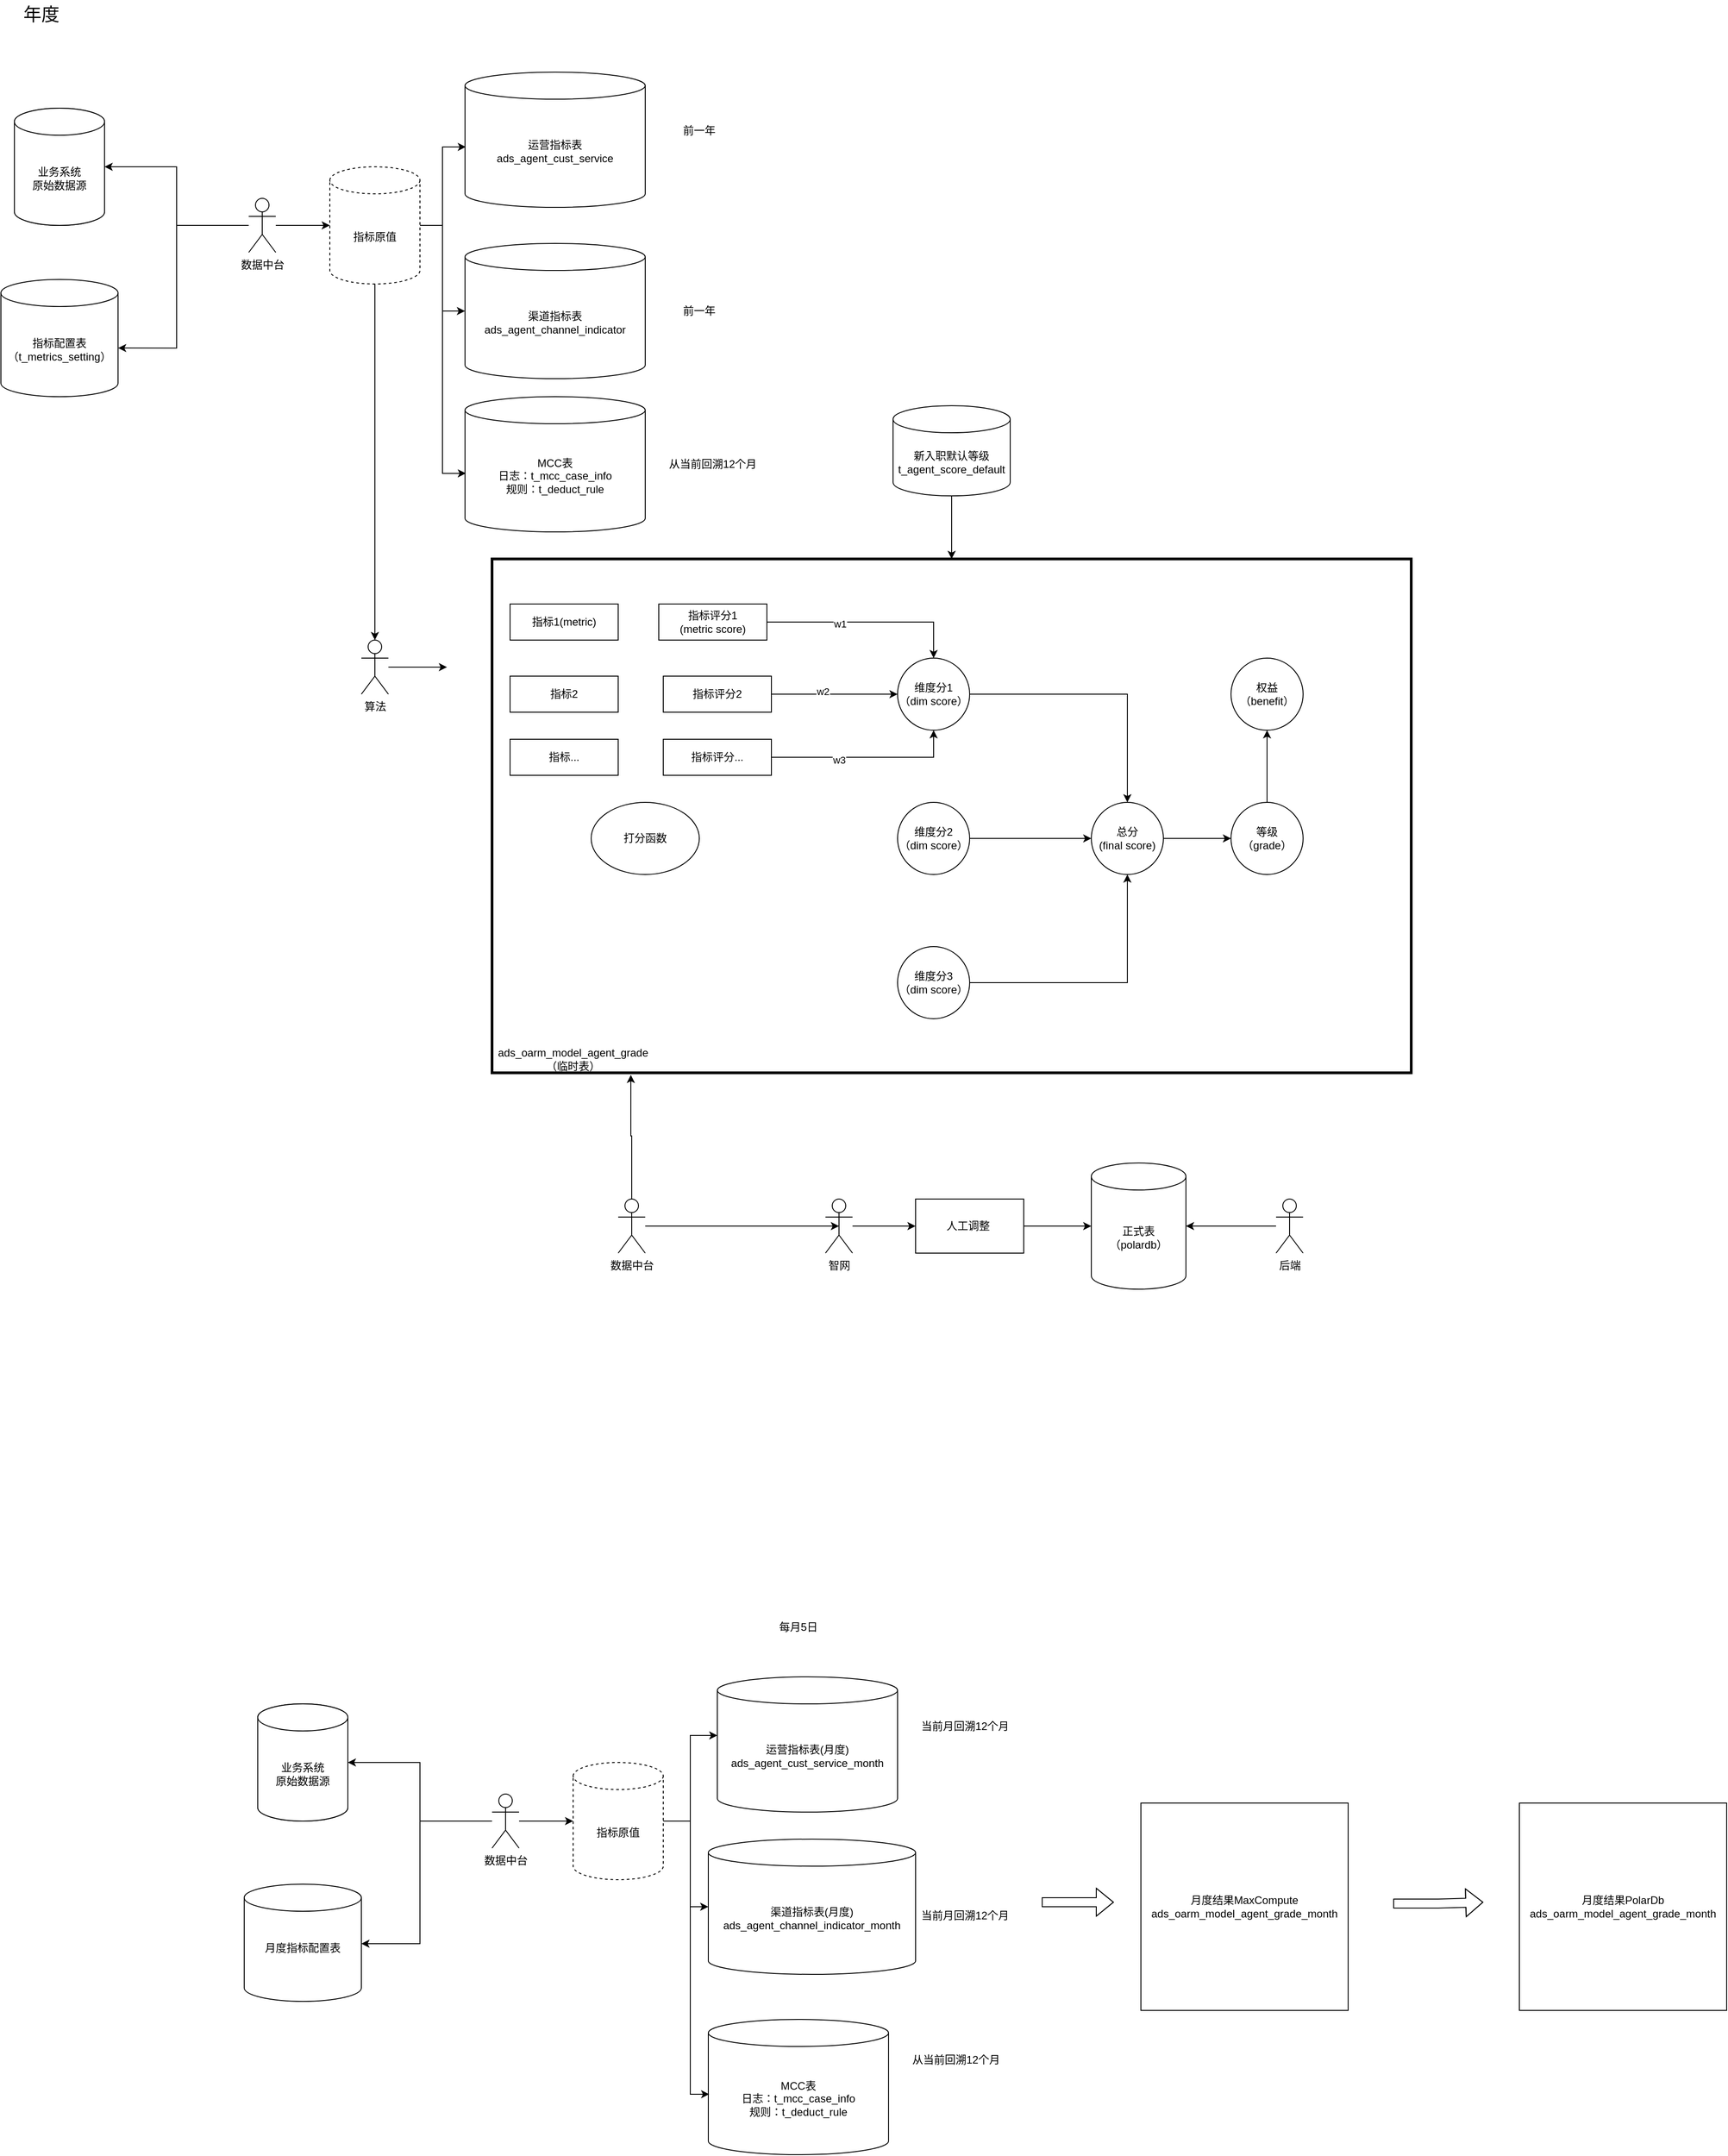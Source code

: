 <mxfile version="24.1.0" type="github">
  <diagram name="Page-1" id="7adLxPBNDACRK67hd0sj">
    <mxGraphModel dx="1194" dy="756" grid="1" gridSize="10" guides="1" tooltips="1" connect="1" arrows="1" fold="1" page="1" pageScale="1" pageWidth="850" pageHeight="1100" math="0" shadow="0">
      <root>
        <mxCell id="0" />
        <mxCell id="1" parent="0" />
        <mxCell id="HvlShVi-bSNx_eHB84_e-1" value="&lt;font style=&quot;font-size: 20px;&quot;&gt;年度&lt;/font&gt;" style="text;html=1;align=center;verticalAlign=middle;whiteSpace=wrap;rounded=0;" vertex="1" parent="1">
          <mxGeometry x="40" y="60" width="60" height="30" as="geometry" />
        </mxCell>
        <mxCell id="HvlShVi-bSNx_eHB84_e-2" value="业务系统&lt;div&gt;原始数据源&lt;/div&gt;" style="shape=cylinder3;whiteSpace=wrap;html=1;boundedLbl=1;backgroundOutline=1;size=15;" vertex="1" parent="1">
          <mxGeometry x="40" y="180" width="100" height="130" as="geometry" />
        </mxCell>
        <mxCell id="HvlShVi-bSNx_eHB84_e-13" style="edgeStyle=orthogonalEdgeStyle;rounded=0;orthogonalLoop=1;jettySize=auto;html=1;" edge="1" parent="1" source="HvlShVi-bSNx_eHB84_e-3" target="HvlShVi-bSNx_eHB84_e-11">
          <mxGeometry relative="1" as="geometry" />
        </mxCell>
        <mxCell id="HvlShVi-bSNx_eHB84_e-3" value="数据中台" style="shape=umlActor;verticalLabelPosition=bottom;verticalAlign=top;html=1;outlineConnect=0;" vertex="1" parent="1">
          <mxGeometry x="300" y="280" width="30" height="60" as="geometry" />
        </mxCell>
        <mxCell id="HvlShVi-bSNx_eHB84_e-7" value="指标配置表&lt;div&gt;（t_metrics_setting）&lt;/div&gt;" style="shape=cylinder3;whiteSpace=wrap;html=1;boundedLbl=1;backgroundOutline=1;size=15;" vertex="1" parent="1">
          <mxGeometry x="25" y="370" width="130" height="130" as="geometry" />
        </mxCell>
        <mxCell id="HvlShVi-bSNx_eHB84_e-9" style="edgeStyle=orthogonalEdgeStyle;rounded=0;orthogonalLoop=1;jettySize=auto;html=1;entryX=1;entryY=0.585;entryDx=0;entryDy=0;entryPerimeter=0;" edge="1" parent="1" source="HvlShVi-bSNx_eHB84_e-3" target="HvlShVi-bSNx_eHB84_e-7">
          <mxGeometry relative="1" as="geometry">
            <Array as="points">
              <mxPoint x="220" y="310" />
              <mxPoint x="220" y="446" />
            </Array>
          </mxGeometry>
        </mxCell>
        <mxCell id="HvlShVi-bSNx_eHB84_e-10" style="edgeStyle=orthogonalEdgeStyle;rounded=0;orthogonalLoop=1;jettySize=auto;html=1;entryX=1;entryY=0.5;entryDx=0;entryDy=0;entryPerimeter=0;" edge="1" parent="1" source="HvlShVi-bSNx_eHB84_e-3" target="HvlShVi-bSNx_eHB84_e-2">
          <mxGeometry relative="1" as="geometry" />
        </mxCell>
        <mxCell id="HvlShVi-bSNx_eHB84_e-19" style="edgeStyle=orthogonalEdgeStyle;rounded=0;orthogonalLoop=1;jettySize=auto;html=1;" edge="1" parent="1" source="HvlShVi-bSNx_eHB84_e-11" target="HvlShVi-bSNx_eHB84_e-16">
          <mxGeometry relative="1" as="geometry" />
        </mxCell>
        <mxCell id="HvlShVi-bSNx_eHB84_e-11" value="指标原值" style="shape=cylinder3;whiteSpace=wrap;html=1;boundedLbl=1;backgroundOutline=1;size=15;dashed=1;" vertex="1" parent="1">
          <mxGeometry x="390" y="245" width="100" height="130" as="geometry" />
        </mxCell>
        <mxCell id="HvlShVi-bSNx_eHB84_e-14" value="业务系统&lt;div&gt;原始数据源&lt;/div&gt;" style="shape=cylinder3;whiteSpace=wrap;html=1;boundedLbl=1;backgroundOutline=1;size=15;" vertex="1" parent="1">
          <mxGeometry x="40" y="180" width="100" height="130" as="geometry" />
        </mxCell>
        <mxCell id="HvlShVi-bSNx_eHB84_e-15" value="运营指标表&lt;div&gt;ads_agent_cust_service&lt;br&gt;&lt;/div&gt;" style="shape=cylinder3;whiteSpace=wrap;html=1;boundedLbl=1;backgroundOutline=1;size=15;" vertex="1" parent="1">
          <mxGeometry x="540" y="140" width="200" height="150" as="geometry" />
        </mxCell>
        <mxCell id="HvlShVi-bSNx_eHB84_e-16" value="渠道指标表&lt;div&gt;ads_agent_channel_indicator&lt;br&gt;&lt;/div&gt;" style="shape=cylinder3;whiteSpace=wrap;html=1;boundedLbl=1;backgroundOutline=1;size=15;" vertex="1" parent="1">
          <mxGeometry x="540" y="330" width="200" height="150" as="geometry" />
        </mxCell>
        <mxCell id="HvlShVi-bSNx_eHB84_e-17" value="MCC表&lt;div&gt;日志：t_mcc_case_info&lt;/div&gt;&lt;div&gt;规则：t_deduct_rule&lt;/div&gt;" style="shape=cylinder3;whiteSpace=wrap;html=1;boundedLbl=1;backgroundOutline=1;size=15;" vertex="1" parent="1">
          <mxGeometry x="540" y="500" width="200" height="150" as="geometry" />
        </mxCell>
        <mxCell id="HvlShVi-bSNx_eHB84_e-18" style="edgeStyle=orthogonalEdgeStyle;rounded=0;orthogonalLoop=1;jettySize=auto;html=1;entryX=0.005;entryY=0.553;entryDx=0;entryDy=0;entryPerimeter=0;" edge="1" parent="1" source="HvlShVi-bSNx_eHB84_e-11" target="HvlShVi-bSNx_eHB84_e-15">
          <mxGeometry relative="1" as="geometry" />
        </mxCell>
        <mxCell id="HvlShVi-bSNx_eHB84_e-20" style="edgeStyle=orthogonalEdgeStyle;rounded=0;orthogonalLoop=1;jettySize=auto;html=1;entryX=0.005;entryY=0.567;entryDx=0;entryDy=0;entryPerimeter=0;" edge="1" parent="1" source="HvlShVi-bSNx_eHB84_e-11" target="HvlShVi-bSNx_eHB84_e-17">
          <mxGeometry relative="1" as="geometry" />
        </mxCell>
        <mxCell id="HvlShVi-bSNx_eHB84_e-23" value="从当前回溯12个月" style="text;html=1;align=center;verticalAlign=middle;whiteSpace=wrap;rounded=0;" vertex="1" parent="1">
          <mxGeometry x="750" y="560" width="130" height="30" as="geometry" />
        </mxCell>
        <mxCell id="HvlShVi-bSNx_eHB84_e-29" style="edgeStyle=orthogonalEdgeStyle;rounded=0;orthogonalLoop=1;jettySize=auto;html=1;" edge="1" parent="1" source="HvlShVi-bSNx_eHB84_e-24">
          <mxGeometry relative="1" as="geometry">
            <mxPoint x="520" y="800" as="targetPoint" />
          </mxGeometry>
        </mxCell>
        <mxCell id="HvlShVi-bSNx_eHB84_e-24" value="算法" style="shape=umlActor;verticalLabelPosition=bottom;verticalAlign=top;html=1;outlineConnect=0;" vertex="1" parent="1">
          <mxGeometry x="425" y="770" width="30" height="60" as="geometry" />
        </mxCell>
        <mxCell id="HvlShVi-bSNx_eHB84_e-25" style="edgeStyle=orthogonalEdgeStyle;rounded=0;orthogonalLoop=1;jettySize=auto;html=1;entryX=0.5;entryY=0;entryDx=0;entryDy=0;entryPerimeter=0;" edge="1" parent="1" source="HvlShVi-bSNx_eHB84_e-11" target="HvlShVi-bSNx_eHB84_e-24">
          <mxGeometry relative="1" as="geometry" />
        </mxCell>
        <mxCell id="HvlShVi-bSNx_eHB84_e-26" value="指标1(metric)" style="rounded=0;whiteSpace=wrap;html=1;" vertex="1" parent="1">
          <mxGeometry x="590" y="730" width="120" height="40" as="geometry" />
        </mxCell>
        <mxCell id="HvlShVi-bSNx_eHB84_e-27" value="指标2" style="rounded=0;whiteSpace=wrap;html=1;" vertex="1" parent="1">
          <mxGeometry x="590" y="810" width="120" height="40" as="geometry" />
        </mxCell>
        <mxCell id="HvlShVi-bSNx_eHB84_e-28" value="指标..." style="rounded=0;whiteSpace=wrap;html=1;" vertex="1" parent="1">
          <mxGeometry x="590" y="880" width="120" height="40" as="geometry" />
        </mxCell>
        <mxCell id="HvlShVi-bSNx_eHB84_e-34" style="edgeStyle=orthogonalEdgeStyle;rounded=0;orthogonalLoop=1;jettySize=auto;html=1;" edge="1" parent="1" source="HvlShVi-bSNx_eHB84_e-30" target="HvlShVi-bSNx_eHB84_e-33">
          <mxGeometry relative="1" as="geometry" />
        </mxCell>
        <mxCell id="HvlShVi-bSNx_eHB84_e-37" value="w1" style="edgeLabel;html=1;align=center;verticalAlign=middle;resizable=0;points=[];" vertex="1" connectable="0" parent="HvlShVi-bSNx_eHB84_e-34">
          <mxGeometry x="-0.28" y="-1" relative="1" as="geometry">
            <mxPoint y="1" as="offset" />
          </mxGeometry>
        </mxCell>
        <mxCell id="HvlShVi-bSNx_eHB84_e-30" value="指标评分1&lt;div&gt;(metric score)&lt;span style=&quot;color: rgba(0, 0, 0, 0); font-family: monospace; font-size: 0px; text-align: start; text-wrap: nowrap;&quot;&gt;%3CmxGraphModel%3E%3Croot%3E%3CmxCell%20id%3D%220%22%2F%3E%3CmxCell%20id%3D%221%22%20parent%3D%220%22%2F%3E%3CmxCell%20id%3D%222%22%20value%3D%22%E6%8C%87%E6%A0%871%22%20style%3D%22rounded%3D0%3BwhiteSpace%3Dwrap%3Bhtml%3D1%3B%22%20vertex%3D%221%22%20parent%3D%221%22%3E%3CmxGeometry%20x%3D%22590%22%20y%3D%22730%22%20width%3D%22120%22%20height%3D%2240%22%20as%3D%22geometry%22%2F%3E%3C%2FmxCell%3E%3C%2Froot%3E%3C%2FmxGraphModel%3E&lt;/span&gt;&lt;/div&gt;" style="rounded=0;whiteSpace=wrap;html=1;" vertex="1" parent="1">
          <mxGeometry x="755" y="730" width="120" height="40" as="geometry" />
        </mxCell>
        <mxCell id="HvlShVi-bSNx_eHB84_e-35" style="edgeStyle=orthogonalEdgeStyle;rounded=0;orthogonalLoop=1;jettySize=auto;html=1;" edge="1" parent="1" source="HvlShVi-bSNx_eHB84_e-31" target="HvlShVi-bSNx_eHB84_e-33">
          <mxGeometry relative="1" as="geometry" />
        </mxCell>
        <mxCell id="HvlShVi-bSNx_eHB84_e-38" value="w2" style="edgeLabel;html=1;align=center;verticalAlign=middle;resizable=0;points=[];" vertex="1" connectable="0" parent="HvlShVi-bSNx_eHB84_e-35">
          <mxGeometry x="-0.186" y="4" relative="1" as="geometry">
            <mxPoint y="1" as="offset" />
          </mxGeometry>
        </mxCell>
        <mxCell id="HvlShVi-bSNx_eHB84_e-31" value="指标评分2&lt;span style=&quot;color: rgba(0, 0, 0, 0); font-family: monospace; font-size: 0px; text-align: start; text-wrap: nowrap;&quot;&gt;%3CmxGraphModel%3E%3Croot%3E%3CmxCell%20id%3D%220%22%2F%3E%3CmxCell%20id%3D%221%22%20parent%3D%220%22%2F%3E%3CmxCell%20id%3D%222%22%20value%3D%22%E6%8C%87%E6%A0%871%22%20style%3D%22rounded%3D0%3BwhiteSpace%3Dwrap%3Bhtml%3D1%3B%22%20vertex%3D%221%22%20parent%3D%221%22%3E%3CmxGeometry%20x%3D%22590%22%20y%3D%22730%22%20width%3D%22120%22%20height%3D%2240%22%20as%3D%22geometry%22%2F%3E%3C%2FmxCell%3E%3C%2Froot%3E%3C%2FmxGraphModel%3E&lt;/span&gt;" style="rounded=0;whiteSpace=wrap;html=1;" vertex="1" parent="1">
          <mxGeometry x="760" y="810" width="120" height="40" as="geometry" />
        </mxCell>
        <mxCell id="HvlShVi-bSNx_eHB84_e-36" style="edgeStyle=orthogonalEdgeStyle;rounded=0;orthogonalLoop=1;jettySize=auto;html=1;" edge="1" parent="1" source="HvlShVi-bSNx_eHB84_e-32" target="HvlShVi-bSNx_eHB84_e-33">
          <mxGeometry relative="1" as="geometry" />
        </mxCell>
        <mxCell id="HvlShVi-bSNx_eHB84_e-39" value="w3" style="edgeLabel;html=1;align=center;verticalAlign=middle;resizable=0;points=[];" vertex="1" connectable="0" parent="HvlShVi-bSNx_eHB84_e-36">
          <mxGeometry x="-0.286" y="-2" relative="1" as="geometry">
            <mxPoint y="1" as="offset" />
          </mxGeometry>
        </mxCell>
        <mxCell id="HvlShVi-bSNx_eHB84_e-32" value="指标评分...&lt;span style=&quot;color: rgba(0, 0, 0, 0); font-family: monospace; font-size: 0px; text-align: start; text-wrap: nowrap;&quot;&gt;%3CmxGraphModel%3E%3Croot%3E%3CmxCell%20id%3D%220%22%2F%3E%3CmxCell%20id%3D%221%22%20parent%3D%220%22%2F%3E%3CmxCell%20id%3D%222%22%20value%3D%22%E6%8C%87%E6%A0%871%22%20style%3D%22rounded%3D0%3BwhiteSpace%3Dwrap%3Bhtml%3D1%3B%22%20vertex%3D%221%22%20parent%3D%221%22%3E%3CmxGeometry%20x%3D%22590%22%20y%3D%22730%22%20width%3D%22120%22%20height%3D%2240%22%20as%3D%22geometry%22%2F%3E%3C%2FmxCell%3E%3C%2Froot%3E%3C%2FmxGraphModel%3E&lt;/span&gt;" style="rounded=0;whiteSpace=wrap;html=1;" vertex="1" parent="1">
          <mxGeometry x="760" y="880" width="120" height="40" as="geometry" />
        </mxCell>
        <mxCell id="HvlShVi-bSNx_eHB84_e-44" style="edgeStyle=orthogonalEdgeStyle;rounded=0;orthogonalLoop=1;jettySize=auto;html=1;" edge="1" parent="1" source="HvlShVi-bSNx_eHB84_e-33" target="HvlShVi-bSNx_eHB84_e-42">
          <mxGeometry relative="1" as="geometry" />
        </mxCell>
        <mxCell id="HvlShVi-bSNx_eHB84_e-33" value="维度分1&lt;div&gt;（dim score）&lt;/div&gt;" style="ellipse;whiteSpace=wrap;html=1;aspect=fixed;" vertex="1" parent="1">
          <mxGeometry x="1020" y="790" width="80" height="80" as="geometry" />
        </mxCell>
        <mxCell id="HvlShVi-bSNx_eHB84_e-45" style="edgeStyle=orthogonalEdgeStyle;rounded=0;orthogonalLoop=1;jettySize=auto;html=1;" edge="1" parent="1" source="HvlShVi-bSNx_eHB84_e-40" target="HvlShVi-bSNx_eHB84_e-42">
          <mxGeometry relative="1" as="geometry" />
        </mxCell>
        <mxCell id="HvlShVi-bSNx_eHB84_e-40" value="维度分2&lt;div&gt;（dim score）&lt;/div&gt;" style="ellipse;whiteSpace=wrap;html=1;aspect=fixed;" vertex="1" parent="1">
          <mxGeometry x="1020" y="950" width="80" height="80" as="geometry" />
        </mxCell>
        <mxCell id="HvlShVi-bSNx_eHB84_e-46" style="edgeStyle=orthogonalEdgeStyle;rounded=0;orthogonalLoop=1;jettySize=auto;html=1;entryX=0.5;entryY=1;entryDx=0;entryDy=0;" edge="1" parent="1" source="HvlShVi-bSNx_eHB84_e-41" target="HvlShVi-bSNx_eHB84_e-42">
          <mxGeometry relative="1" as="geometry" />
        </mxCell>
        <mxCell id="HvlShVi-bSNx_eHB84_e-41" value="维度分3&lt;div&gt;（dim score）&lt;/div&gt;" style="ellipse;whiteSpace=wrap;html=1;aspect=fixed;" vertex="1" parent="1">
          <mxGeometry x="1020" y="1110" width="80" height="80" as="geometry" />
        </mxCell>
        <mxCell id="HvlShVi-bSNx_eHB84_e-48" style="edgeStyle=orthogonalEdgeStyle;rounded=0;orthogonalLoop=1;jettySize=auto;html=1;" edge="1" parent="1" source="HvlShVi-bSNx_eHB84_e-42" target="HvlShVi-bSNx_eHB84_e-47">
          <mxGeometry relative="1" as="geometry" />
        </mxCell>
        <mxCell id="HvlShVi-bSNx_eHB84_e-42" value="总分&lt;div&gt;(final score)&lt;/div&gt;" style="ellipse;whiteSpace=wrap;html=1;aspect=fixed;" vertex="1" parent="1">
          <mxGeometry x="1235" y="950" width="80" height="80" as="geometry" />
        </mxCell>
        <mxCell id="HvlShVi-bSNx_eHB84_e-50" style="edgeStyle=orthogonalEdgeStyle;rounded=0;orthogonalLoop=1;jettySize=auto;html=1;entryX=0.5;entryY=1;entryDx=0;entryDy=0;" edge="1" parent="1" source="HvlShVi-bSNx_eHB84_e-47" target="HvlShVi-bSNx_eHB84_e-49">
          <mxGeometry relative="1" as="geometry" />
        </mxCell>
        <mxCell id="HvlShVi-bSNx_eHB84_e-47" value="等级&lt;div&gt;（grade）&lt;/div&gt;" style="ellipse;whiteSpace=wrap;html=1;aspect=fixed;" vertex="1" parent="1">
          <mxGeometry x="1390" y="950" width="80" height="80" as="geometry" />
        </mxCell>
        <mxCell id="HvlShVi-bSNx_eHB84_e-51" value="" style="rounded=0;whiteSpace=wrap;html=1;fillColor=none;strokeWidth=3;" vertex="1" parent="1">
          <mxGeometry x="570" y="680" width="1020" height="570" as="geometry" />
        </mxCell>
        <mxCell id="HvlShVi-bSNx_eHB84_e-49" value="权益&lt;div&gt;（benefit）&lt;/div&gt;" style="ellipse;whiteSpace=wrap;html=1;aspect=fixed;" vertex="1" parent="1">
          <mxGeometry x="1390" y="790" width="80" height="80" as="geometry" />
        </mxCell>
        <mxCell id="HvlShVi-bSNx_eHB84_e-52" value="ads_oarm_model_agent_grade（临时表）" style="text;html=1;align=center;verticalAlign=middle;whiteSpace=wrap;rounded=0;" vertex="1" parent="1">
          <mxGeometry x="630" y="1220" width="60" height="30" as="geometry" />
        </mxCell>
        <mxCell id="HvlShVi-bSNx_eHB84_e-57" value="数据中台" style="shape=umlActor;verticalLabelPosition=bottom;verticalAlign=top;html=1;outlineConnect=0;" vertex="1" parent="1">
          <mxGeometry x="710" y="1390" width="30" height="60" as="geometry" />
        </mxCell>
        <mxCell id="HvlShVi-bSNx_eHB84_e-58" style="edgeStyle=orthogonalEdgeStyle;rounded=0;orthogonalLoop=1;jettySize=auto;html=1;entryX=0.151;entryY=1.004;entryDx=0;entryDy=0;entryPerimeter=0;" edge="1" parent="1" source="HvlShVi-bSNx_eHB84_e-57" target="HvlShVi-bSNx_eHB84_e-51">
          <mxGeometry relative="1" as="geometry" />
        </mxCell>
        <mxCell id="HvlShVi-bSNx_eHB84_e-65" style="edgeStyle=orthogonalEdgeStyle;rounded=0;orthogonalLoop=1;jettySize=auto;html=1;" edge="1" parent="1" source="HvlShVi-bSNx_eHB84_e-59" target="HvlShVi-bSNx_eHB84_e-64">
          <mxGeometry relative="1" as="geometry" />
        </mxCell>
        <mxCell id="HvlShVi-bSNx_eHB84_e-59" value="智网" style="shape=umlActor;verticalLabelPosition=bottom;verticalAlign=top;html=1;outlineConnect=0;" vertex="1" parent="1">
          <mxGeometry x="940" y="1390" width="30" height="60" as="geometry" />
        </mxCell>
        <mxCell id="HvlShVi-bSNx_eHB84_e-62" style="edgeStyle=orthogonalEdgeStyle;rounded=0;orthogonalLoop=1;jettySize=auto;html=1;entryX=0.5;entryY=0.5;entryDx=0;entryDy=0;entryPerimeter=0;" edge="1" parent="1" source="HvlShVi-bSNx_eHB84_e-57" target="HvlShVi-bSNx_eHB84_e-59">
          <mxGeometry relative="1" as="geometry" />
        </mxCell>
        <mxCell id="HvlShVi-bSNx_eHB84_e-69" style="edgeStyle=orthogonalEdgeStyle;rounded=0;orthogonalLoop=1;jettySize=auto;html=1;" edge="1" parent="1" source="HvlShVi-bSNx_eHB84_e-64" target="HvlShVi-bSNx_eHB84_e-68">
          <mxGeometry relative="1" as="geometry" />
        </mxCell>
        <mxCell id="HvlShVi-bSNx_eHB84_e-64" value="人工调整&amp;nbsp;" style="rounded=0;whiteSpace=wrap;html=1;" vertex="1" parent="1">
          <mxGeometry x="1040" y="1390" width="120" height="60" as="geometry" />
        </mxCell>
        <mxCell id="HvlShVi-bSNx_eHB84_e-68" value="正式表&lt;div&gt;（polardb）&lt;/div&gt;" style="shape=cylinder3;whiteSpace=wrap;html=1;boundedLbl=1;backgroundOutline=1;size=15;" vertex="1" parent="1">
          <mxGeometry x="1235" y="1350" width="105" height="140" as="geometry" />
        </mxCell>
        <mxCell id="HvlShVi-bSNx_eHB84_e-72" style="edgeStyle=orthogonalEdgeStyle;rounded=0;orthogonalLoop=1;jettySize=auto;html=1;" edge="1" parent="1" source="HvlShVi-bSNx_eHB84_e-70" target="HvlShVi-bSNx_eHB84_e-68">
          <mxGeometry relative="1" as="geometry" />
        </mxCell>
        <mxCell id="HvlShVi-bSNx_eHB84_e-70" value="后端" style="shape=umlActor;verticalLabelPosition=bottom;verticalAlign=top;html=1;outlineConnect=0;" vertex="1" parent="1">
          <mxGeometry x="1440" y="1390" width="30" height="60" as="geometry" />
        </mxCell>
        <mxCell id="HvlShVi-bSNx_eHB84_e-73" value="前一&lt;span style=&quot;background-color: initial;&quot;&gt;年&lt;/span&gt;" style="text;html=1;align=center;verticalAlign=middle;whiteSpace=wrap;rounded=0;" vertex="1" parent="1">
          <mxGeometry x="770" y="190" width="60" height="30" as="geometry" />
        </mxCell>
        <mxCell id="HvlShVi-bSNx_eHB84_e-74" value="前一&lt;span style=&quot;background-color: initial;&quot;&gt;年&lt;/span&gt;" style="text;html=1;align=center;verticalAlign=middle;whiteSpace=wrap;rounded=0;" vertex="1" parent="1">
          <mxGeometry x="770" y="390" width="60" height="30" as="geometry" />
        </mxCell>
        <mxCell id="HvlShVi-bSNx_eHB84_e-76" style="edgeStyle=orthogonalEdgeStyle;rounded=0;orthogonalLoop=1;jettySize=auto;html=1;" edge="1" parent="1" source="HvlShVi-bSNx_eHB84_e-75" target="HvlShVi-bSNx_eHB84_e-51">
          <mxGeometry relative="1" as="geometry" />
        </mxCell>
        <mxCell id="HvlShVi-bSNx_eHB84_e-75" value="新入职默认等级&lt;div&gt;t_agent_score_default&lt;br&gt;&lt;/div&gt;" style="shape=cylinder3;whiteSpace=wrap;html=1;boundedLbl=1;backgroundOutline=1;size=15;" vertex="1" parent="1">
          <mxGeometry x="1015" y="510" width="130" height="100" as="geometry" />
        </mxCell>
        <mxCell id="HvlShVi-bSNx_eHB84_e-77" value="打分函数" style="ellipse;whiteSpace=wrap;html=1;" vertex="1" parent="1">
          <mxGeometry x="680" y="950" width="120" height="80" as="geometry" />
        </mxCell>
        <mxCell id="HvlShVi-bSNx_eHB84_e-92" value="业务系统&lt;div&gt;原始数据源&lt;/div&gt;" style="shape=cylinder3;whiteSpace=wrap;html=1;boundedLbl=1;backgroundOutline=1;size=15;" vertex="1" parent="1">
          <mxGeometry x="310" y="1950" width="100" height="130" as="geometry" />
        </mxCell>
        <mxCell id="HvlShVi-bSNx_eHB84_e-93" style="edgeStyle=orthogonalEdgeStyle;rounded=0;orthogonalLoop=1;jettySize=auto;html=1;" edge="1" parent="1" source="HvlShVi-bSNx_eHB84_e-94" target="HvlShVi-bSNx_eHB84_e-98">
          <mxGeometry relative="1" as="geometry" />
        </mxCell>
        <mxCell id="HvlShVi-bSNx_eHB84_e-94" value="数据中台" style="shape=umlActor;verticalLabelPosition=bottom;verticalAlign=top;html=1;outlineConnect=0;" vertex="1" parent="1">
          <mxGeometry x="570" y="2050" width="30" height="60" as="geometry" />
        </mxCell>
        <mxCell id="HvlShVi-bSNx_eHB84_e-95" style="edgeStyle=orthogonalEdgeStyle;rounded=0;orthogonalLoop=1;jettySize=auto;html=1;entryX=1;entryY=0.585;entryDx=0;entryDy=0;entryPerimeter=0;" edge="1" parent="1" source="HvlShVi-bSNx_eHB84_e-94">
          <mxGeometry relative="1" as="geometry">
            <mxPoint x="425" y="2216" as="targetPoint" />
            <Array as="points">
              <mxPoint x="490" y="2080" />
              <mxPoint x="490" y="2216" />
            </Array>
          </mxGeometry>
        </mxCell>
        <mxCell id="HvlShVi-bSNx_eHB84_e-96" style="edgeStyle=orthogonalEdgeStyle;rounded=0;orthogonalLoop=1;jettySize=auto;html=1;entryX=1;entryY=0.5;entryDx=0;entryDy=0;entryPerimeter=0;" edge="1" parent="1" source="HvlShVi-bSNx_eHB84_e-94" target="HvlShVi-bSNx_eHB84_e-92">
          <mxGeometry relative="1" as="geometry" />
        </mxCell>
        <mxCell id="HvlShVi-bSNx_eHB84_e-97" style="edgeStyle=orthogonalEdgeStyle;rounded=0;orthogonalLoop=1;jettySize=auto;html=1;" edge="1" parent="1" source="HvlShVi-bSNx_eHB84_e-98" target="HvlShVi-bSNx_eHB84_e-100">
          <mxGeometry relative="1" as="geometry">
            <Array as="points">
              <mxPoint x="790" y="2080" />
              <mxPoint x="790" y="2175" />
            </Array>
          </mxGeometry>
        </mxCell>
        <mxCell id="HvlShVi-bSNx_eHB84_e-98" value="指标原值" style="shape=cylinder3;whiteSpace=wrap;html=1;boundedLbl=1;backgroundOutline=1;size=15;dashed=1;" vertex="1" parent="1">
          <mxGeometry x="660" y="2015" width="100" height="130" as="geometry" />
        </mxCell>
        <mxCell id="HvlShVi-bSNx_eHB84_e-99" value="业务系统&lt;div&gt;原始数据源&lt;/div&gt;" style="shape=cylinder3;whiteSpace=wrap;html=1;boundedLbl=1;backgroundOutline=1;size=15;" vertex="1" parent="1">
          <mxGeometry x="310" y="1950" width="100" height="130" as="geometry" />
        </mxCell>
        <mxCell id="HvlShVi-bSNx_eHB84_e-100" value="渠道指标表(月度)&lt;div&gt;ads_agent_channel_indicator_month&lt;br&gt;&lt;/div&gt;" style="shape=cylinder3;whiteSpace=wrap;html=1;boundedLbl=1;backgroundOutline=1;size=15;" vertex="1" parent="1">
          <mxGeometry x="810" y="2100" width="230" height="150" as="geometry" />
        </mxCell>
        <mxCell id="HvlShVi-bSNx_eHB84_e-103" value="从当前回溯12个月" style="text;html=1;align=center;verticalAlign=middle;whiteSpace=wrap;rounded=0;" vertex="1" parent="1">
          <mxGeometry x="1020" y="2330" width="130" height="30" as="geometry" />
        </mxCell>
        <mxCell id="HvlShVi-bSNx_eHB84_e-104" value="当前月回溯12个月" style="text;html=1;align=center;verticalAlign=middle;whiteSpace=wrap;rounded=0;" vertex="1" parent="1">
          <mxGeometry x="1040" y="1960" width="110" height="30" as="geometry" />
        </mxCell>
        <mxCell id="HvlShVi-bSNx_eHB84_e-108" value="月度指标配置表&lt;div&gt;&lt;br&gt;&lt;/div&gt;" style="shape=cylinder3;whiteSpace=wrap;html=1;boundedLbl=1;backgroundOutline=1;size=15;" vertex="1" parent="1">
          <mxGeometry x="295" y="2150" width="130" height="130" as="geometry" />
        </mxCell>
        <mxCell id="HvlShVi-bSNx_eHB84_e-112" value="MCC表&lt;div&gt;日志：t_mcc_case_info&lt;/div&gt;&lt;div&gt;规则：t_deduct_rule&lt;/div&gt;" style="shape=cylinder3;whiteSpace=wrap;html=1;boundedLbl=1;backgroundOutline=1;size=15;" vertex="1" parent="1">
          <mxGeometry x="810" y="2300" width="200" height="150" as="geometry" />
        </mxCell>
        <mxCell id="HvlShVi-bSNx_eHB84_e-113" style="edgeStyle=orthogonalEdgeStyle;rounded=0;orthogonalLoop=1;jettySize=auto;html=1;entryX=0;entryY=0.5;entryDx=0;entryDy=0;entryPerimeter=0;" edge="1" parent="1" source="HvlShVi-bSNx_eHB84_e-98">
          <mxGeometry relative="1" as="geometry">
            <mxPoint x="820" y="1985" as="targetPoint" />
            <Array as="points">
              <mxPoint x="790" y="2080" />
              <mxPoint x="790" y="1985" />
            </Array>
          </mxGeometry>
        </mxCell>
        <mxCell id="HvlShVi-bSNx_eHB84_e-114" style="edgeStyle=orthogonalEdgeStyle;rounded=0;orthogonalLoop=1;jettySize=auto;html=1;entryX=0.005;entryY=0.553;entryDx=0;entryDy=0;entryPerimeter=0;" edge="1" parent="1" source="HvlShVi-bSNx_eHB84_e-98" target="HvlShVi-bSNx_eHB84_e-112">
          <mxGeometry relative="1" as="geometry">
            <Array as="points">
              <mxPoint x="790" y="2080" />
              <mxPoint x="790" y="2383" />
            </Array>
          </mxGeometry>
        </mxCell>
        <mxCell id="HvlShVi-bSNx_eHB84_e-115" value="当前月回溯12个月" style="text;html=1;align=center;verticalAlign=middle;whiteSpace=wrap;rounded=0;" vertex="1" parent="1">
          <mxGeometry x="1040" y="2170" width="110" height="30" as="geometry" />
        </mxCell>
        <mxCell id="HvlShVi-bSNx_eHB84_e-117" value="运营指标表(月度)&lt;div&gt;ads_agent_cust_service_month&lt;br&gt;&lt;/div&gt;" style="shape=cylinder3;whiteSpace=wrap;html=1;boundedLbl=1;backgroundOutline=1;size=15;" vertex="1" parent="1">
          <mxGeometry x="820" y="1920" width="200" height="150" as="geometry" />
        </mxCell>
        <mxCell id="HvlShVi-bSNx_eHB84_e-118" value="每月5日" style="text;html=1;align=center;verticalAlign=middle;whiteSpace=wrap;rounded=0;" vertex="1" parent="1">
          <mxGeometry x="880" y="1850" width="60" height="30" as="geometry" />
        </mxCell>
        <mxCell id="HvlShVi-bSNx_eHB84_e-119" value="月度结果MaxCompute&lt;div&gt;ads_oarm_model_agent_grade_month&lt;br&gt;&lt;/div&gt;" style="whiteSpace=wrap;html=1;aspect=fixed;" vertex="1" parent="1">
          <mxGeometry x="1290" y="2060" width="230" height="230" as="geometry" />
        </mxCell>
        <mxCell id="HvlShVi-bSNx_eHB84_e-120" value="" style="shape=flexArrow;endArrow=classic;html=1;rounded=0;" edge="1" parent="1">
          <mxGeometry width="50" height="50" relative="1" as="geometry">
            <mxPoint x="1180" y="2170" as="sourcePoint" />
            <mxPoint x="1260" y="2170" as="targetPoint" />
            <Array as="points">
              <mxPoint x="1230" y="2170" />
            </Array>
          </mxGeometry>
        </mxCell>
        <mxCell id="HvlShVi-bSNx_eHB84_e-121" value="" style="shape=flexArrow;endArrow=classic;html=1;rounded=0;" edge="1" parent="1">
          <mxGeometry width="50" height="50" relative="1" as="geometry">
            <mxPoint x="1570" y="2171.52" as="sourcePoint" />
            <mxPoint x="1670" y="2170.005" as="targetPoint" />
            <Array as="points">
              <mxPoint x="1620" y="2171.52" />
            </Array>
          </mxGeometry>
        </mxCell>
        <mxCell id="HvlShVi-bSNx_eHB84_e-122" value="月度结果PolarDb&lt;div&gt;&lt;div&gt;ads_oarm_model_agent_grade_month&lt;br&gt;&lt;/div&gt;&lt;/div&gt;" style="whiteSpace=wrap;html=1;aspect=fixed;" vertex="1" parent="1">
          <mxGeometry x="1710" y="2060" width="230" height="230" as="geometry" />
        </mxCell>
      </root>
    </mxGraphModel>
  </diagram>
</mxfile>
